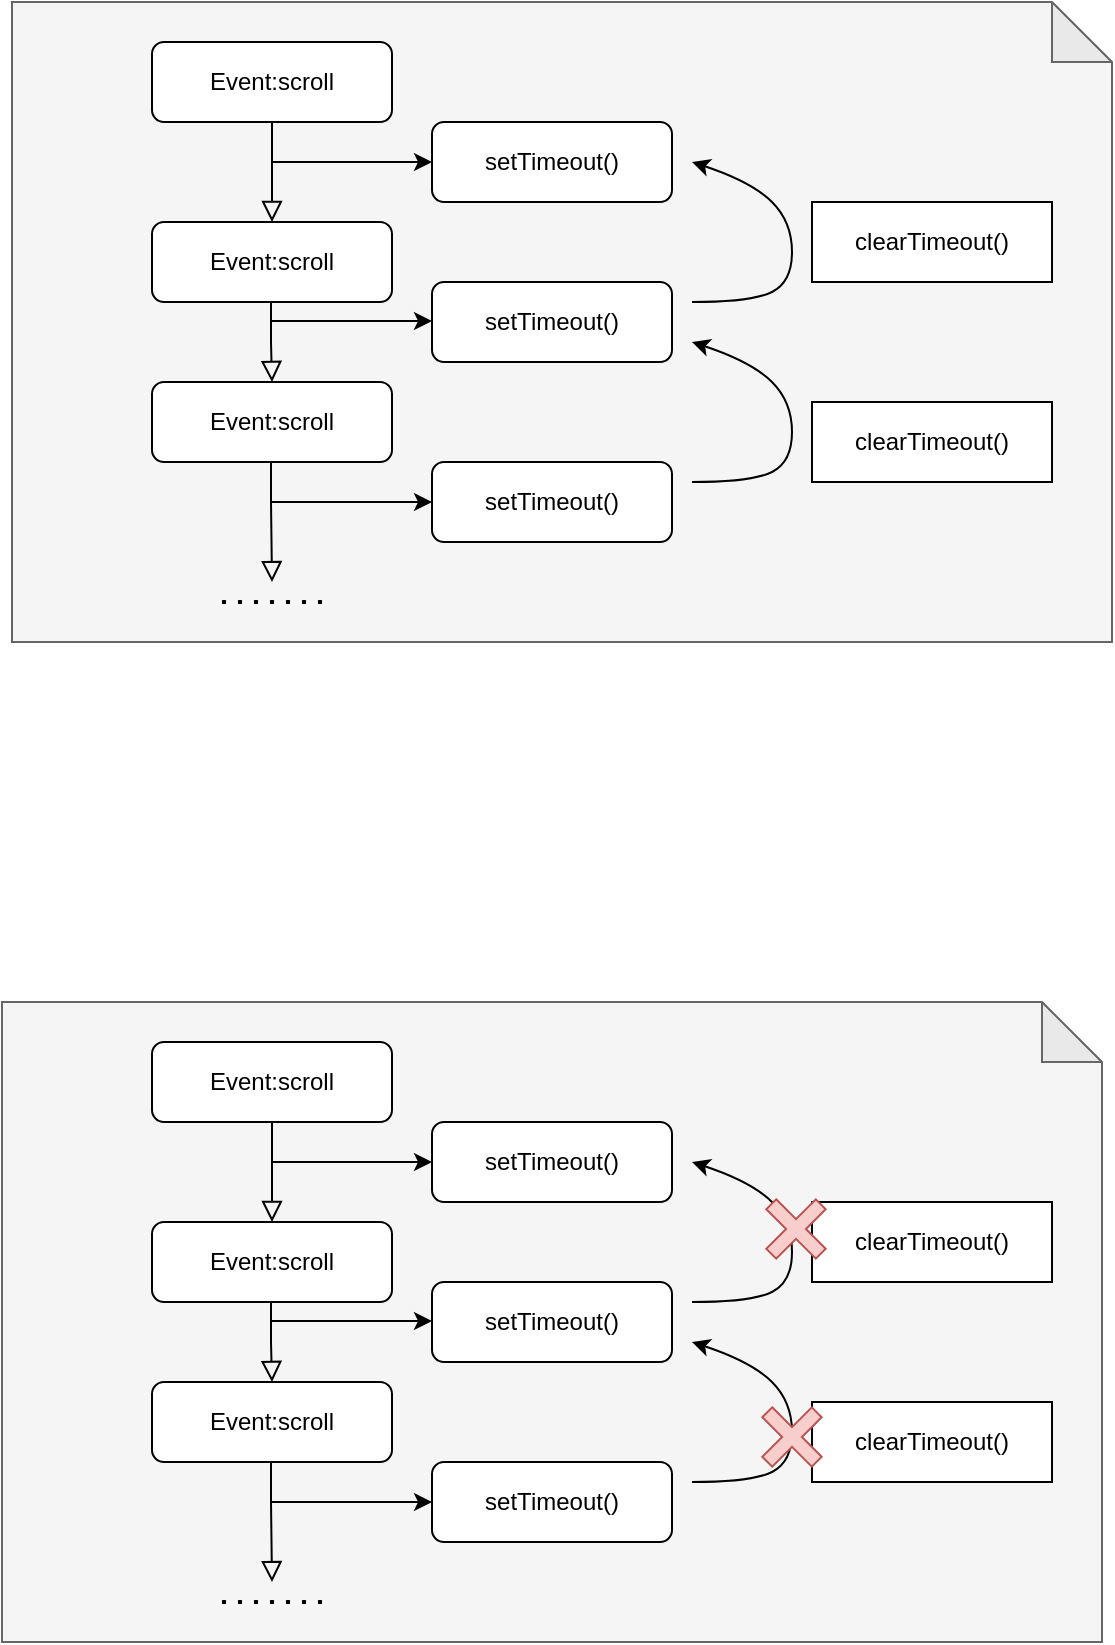 <mxfile version="20.4.0" type="github" pages="2">
  <diagram id="C5RBs43oDa-KdzZeNtuy" name="Page-1">
    <mxGraphModel dx="2066" dy="1076" grid="1" gridSize="10" guides="1" tooltips="1" connect="1" arrows="1" fold="1" page="1" pageScale="1" pageWidth="827" pageHeight="1169" math="0" shadow="0">
      <root>
        <mxCell id="WIyWlLk6GJQsqaUBKTNV-0" />
        <mxCell id="WIyWlLk6GJQsqaUBKTNV-1" parent="WIyWlLk6GJQsqaUBKTNV-0" />
        <mxCell id="HTUQ47Q79zOGyZijtLOA-17" value="" style="shape=note;whiteSpace=wrap;html=1;backgroundOutline=1;darkOpacity=0.05;fontSize=15;fillColor=#f5f5f5;fontColor=#333333;strokeColor=#666666;" vertex="1" parent="WIyWlLk6GJQsqaUBKTNV-1">
          <mxGeometry x="130" y="60" width="550" height="320" as="geometry" />
        </mxCell>
        <mxCell id="HTUQ47Q79zOGyZijtLOA-35" value="" style="shape=note;whiteSpace=wrap;html=1;backgroundOutline=1;darkOpacity=0.05;fontSize=15;fillColor=#f5f5f5;strokeColor=#666666;fontColor=#333333;" vertex="1" parent="WIyWlLk6GJQsqaUBKTNV-1">
          <mxGeometry x="125" y="560" width="550" height="320" as="geometry" />
        </mxCell>
        <mxCell id="WIyWlLk6GJQsqaUBKTNV-2" value="" style="rounded=0;html=1;jettySize=auto;orthogonalLoop=1;fontSize=11;endArrow=block;endFill=0;endSize=8;strokeWidth=1;shadow=0;labelBackgroundColor=none;edgeStyle=orthogonalEdgeStyle;" parent="WIyWlLk6GJQsqaUBKTNV-1" source="WIyWlLk6GJQsqaUBKTNV-3" edge="1">
          <mxGeometry relative="1" as="geometry">
            <mxPoint x="260" y="170" as="targetPoint" />
          </mxGeometry>
        </mxCell>
        <mxCell id="WIyWlLk6GJQsqaUBKTNV-3" value="Event:scroll" style="rounded=1;whiteSpace=wrap;html=1;fontSize=12;glass=0;strokeWidth=1;shadow=0;" parent="WIyWlLk6GJQsqaUBKTNV-1" vertex="1">
          <mxGeometry x="200" y="80" width="120" height="40" as="geometry" />
        </mxCell>
        <mxCell id="WIyWlLk6GJQsqaUBKTNV-7" value="setTimeout()" style="rounded=1;whiteSpace=wrap;html=1;fontSize=12;glass=0;strokeWidth=1;shadow=0;" parent="WIyWlLk6GJQsqaUBKTNV-1" vertex="1">
          <mxGeometry x="340" y="120" width="120" height="40" as="geometry" />
        </mxCell>
        <mxCell id="8ZvXm0cZlDAiUcJPm1M4-1" value="Event:scroll" style="rounded=1;whiteSpace=wrap;html=1;fontSize=12;glass=0;strokeWidth=1;shadow=0;" vertex="1" parent="WIyWlLk6GJQsqaUBKTNV-1">
          <mxGeometry x="200" y="170" width="120" height="40" as="geometry" />
        </mxCell>
        <mxCell id="8ZvXm0cZlDAiUcJPm1M4-4" value="Event:scroll" style="rounded=1;whiteSpace=wrap;html=1;fontSize=12;glass=0;strokeWidth=1;shadow=0;" vertex="1" parent="WIyWlLk6GJQsqaUBKTNV-1">
          <mxGeometry x="200" y="250" width="120" height="40" as="geometry" />
        </mxCell>
        <mxCell id="8ZvXm0cZlDAiUcJPm1M4-7" value="" style="rounded=0;html=1;jettySize=auto;orthogonalLoop=1;fontSize=11;endArrow=block;endFill=0;endSize=8;strokeWidth=1;shadow=0;labelBackgroundColor=none;edgeStyle=orthogonalEdgeStyle;" edge="1" parent="WIyWlLk6GJQsqaUBKTNV-1">
          <mxGeometry y="30" relative="1" as="geometry">
            <mxPoint as="offset" />
            <mxPoint x="259.5" y="210" as="sourcePoint" />
            <mxPoint x="260" y="250" as="targetPoint" />
            <Array as="points">
              <mxPoint x="260" y="230" />
              <mxPoint x="260" y="230" />
            </Array>
          </mxGeometry>
        </mxCell>
        <mxCell id="8ZvXm0cZlDAiUcJPm1M4-11" value="setTimeout()" style="rounded=1;whiteSpace=wrap;html=1;fontSize=12;glass=0;strokeWidth=1;shadow=0;" vertex="1" parent="WIyWlLk6GJQsqaUBKTNV-1">
          <mxGeometry x="340" y="200" width="120" height="40" as="geometry" />
        </mxCell>
        <mxCell id="8ZvXm0cZlDAiUcJPm1M4-15" value="" style="endArrow=classic;html=1;rounded=0;" edge="1" parent="WIyWlLk6GJQsqaUBKTNV-1">
          <mxGeometry width="50" height="50" relative="1" as="geometry">
            <mxPoint x="260" y="219.5" as="sourcePoint" />
            <mxPoint x="340" y="219.5" as="targetPoint" />
          </mxGeometry>
        </mxCell>
        <mxCell id="8ZvXm0cZlDAiUcJPm1M4-16" value="" style="endArrow=classic;html=1;rounded=0;" edge="1" parent="WIyWlLk6GJQsqaUBKTNV-1">
          <mxGeometry width="50" height="50" relative="1" as="geometry">
            <mxPoint x="260" y="140" as="sourcePoint" />
            <mxPoint x="340" y="140" as="targetPoint" />
          </mxGeometry>
        </mxCell>
        <mxCell id="8ZvXm0cZlDAiUcJPm1M4-17" value="setTimeout()" style="rounded=1;whiteSpace=wrap;html=1;fontSize=12;glass=0;strokeWidth=1;shadow=0;" vertex="1" parent="WIyWlLk6GJQsqaUBKTNV-1">
          <mxGeometry x="340" y="290" width="120" height="40" as="geometry" />
        </mxCell>
        <mxCell id="8ZvXm0cZlDAiUcJPm1M4-18" value="" style="endArrow=classic;html=1;rounded=0;" edge="1" parent="WIyWlLk6GJQsqaUBKTNV-1">
          <mxGeometry width="50" height="50" relative="1" as="geometry">
            <mxPoint x="260" y="310" as="sourcePoint" />
            <mxPoint x="340" y="310" as="targetPoint" />
          </mxGeometry>
        </mxCell>
        <mxCell id="8ZvXm0cZlDAiUcJPm1M4-19" value="" style="rounded=0;html=1;jettySize=auto;orthogonalLoop=1;fontSize=11;endArrow=block;endFill=0;endSize=8;strokeWidth=1;shadow=0;labelBackgroundColor=none;edgeStyle=orthogonalEdgeStyle;" edge="1" parent="WIyWlLk6GJQsqaUBKTNV-1">
          <mxGeometry y="30" relative="1" as="geometry">
            <mxPoint as="offset" />
            <mxPoint x="259.5" y="290" as="sourcePoint" />
            <mxPoint x="260" y="350" as="targetPoint" />
            <Array as="points">
              <mxPoint x="260" y="310" />
              <mxPoint x="260" y="310" />
            </Array>
          </mxGeometry>
        </mxCell>
        <mxCell id="8ZvXm0cZlDAiUcJPm1M4-27" value="" style="curved=1;endArrow=classic;html=1;rounded=0;" edge="1" parent="WIyWlLk6GJQsqaUBKTNV-1">
          <mxGeometry width="50" height="50" relative="1" as="geometry">
            <mxPoint x="470" y="300" as="sourcePoint" />
            <mxPoint x="470" y="230" as="targetPoint" />
            <Array as="points">
              <mxPoint x="500" y="300" />
              <mxPoint x="520" y="290" />
              <mxPoint x="520" y="260" />
              <mxPoint x="500" y="240" />
              <mxPoint x="470" y="230" />
            </Array>
          </mxGeometry>
        </mxCell>
        <mxCell id="8ZvXm0cZlDAiUcJPm1M4-30" value="" style="curved=1;endArrow=classic;html=1;rounded=0;" edge="1" parent="WIyWlLk6GJQsqaUBKTNV-1">
          <mxGeometry width="50" height="50" relative="1" as="geometry">
            <mxPoint x="470" y="210" as="sourcePoint" />
            <mxPoint x="470" y="140" as="targetPoint" />
            <Array as="points">
              <mxPoint x="500" y="210" />
              <mxPoint x="520" y="200" />
              <mxPoint x="520" y="170" />
              <mxPoint x="500" y="150" />
              <mxPoint x="470" y="140" />
            </Array>
          </mxGeometry>
        </mxCell>
        <mxCell id="8ZvXm0cZlDAiUcJPm1M4-31" value="" style="endArrow=none;dashed=1;html=1;dashPattern=1 3;strokeWidth=2;rounded=0;" edge="1" parent="WIyWlLk6GJQsqaUBKTNV-1">
          <mxGeometry width="50" height="50" relative="1" as="geometry">
            <mxPoint x="235" y="360" as="sourcePoint" />
            <mxPoint x="285" y="360" as="targetPoint" />
          </mxGeometry>
        </mxCell>
        <mxCell id="8ZvXm0cZlDAiUcJPm1M4-32" value="clearTimeout()" style="rounded=0;whiteSpace=wrap;html=1;" vertex="1" parent="WIyWlLk6GJQsqaUBKTNV-1">
          <mxGeometry x="530" y="160" width="120" height="40" as="geometry" />
        </mxCell>
        <mxCell id="8ZvXm0cZlDAiUcJPm1M4-34" value="clearTimeout()" style="rounded=0;whiteSpace=wrap;html=1;" vertex="1" parent="WIyWlLk6GJQsqaUBKTNV-1">
          <mxGeometry x="530" y="260" width="120" height="40" as="geometry" />
        </mxCell>
        <mxCell id="HTUQ47Q79zOGyZijtLOA-18" value="" style="rounded=0;html=1;jettySize=auto;orthogonalLoop=1;fontSize=11;endArrow=block;endFill=0;endSize=8;strokeWidth=1;shadow=0;labelBackgroundColor=none;edgeStyle=orthogonalEdgeStyle;" edge="1" parent="WIyWlLk6GJQsqaUBKTNV-1" source="HTUQ47Q79zOGyZijtLOA-19">
          <mxGeometry relative="1" as="geometry">
            <mxPoint x="260" y="670" as="targetPoint" />
          </mxGeometry>
        </mxCell>
        <mxCell id="HTUQ47Q79zOGyZijtLOA-19" value="Event:scroll" style="rounded=1;whiteSpace=wrap;html=1;fontSize=12;glass=0;strokeWidth=1;shadow=0;" vertex="1" parent="WIyWlLk6GJQsqaUBKTNV-1">
          <mxGeometry x="200" y="580" width="120" height="40" as="geometry" />
        </mxCell>
        <mxCell id="HTUQ47Q79zOGyZijtLOA-20" value="setTimeout()" style="rounded=1;whiteSpace=wrap;html=1;fontSize=12;glass=0;strokeWidth=1;shadow=0;" vertex="1" parent="WIyWlLk6GJQsqaUBKTNV-1">
          <mxGeometry x="340" y="620" width="120" height="40" as="geometry" />
        </mxCell>
        <mxCell id="HTUQ47Q79zOGyZijtLOA-21" value="Event:scroll" style="rounded=1;whiteSpace=wrap;html=1;fontSize=12;glass=0;strokeWidth=1;shadow=0;" vertex="1" parent="WIyWlLk6GJQsqaUBKTNV-1">
          <mxGeometry x="200" y="670" width="120" height="40" as="geometry" />
        </mxCell>
        <mxCell id="HTUQ47Q79zOGyZijtLOA-22" value="Event:scroll" style="rounded=1;whiteSpace=wrap;html=1;fontSize=12;glass=0;strokeWidth=1;shadow=0;" vertex="1" parent="WIyWlLk6GJQsqaUBKTNV-1">
          <mxGeometry x="200" y="750" width="120" height="40" as="geometry" />
        </mxCell>
        <mxCell id="HTUQ47Q79zOGyZijtLOA-23" value="" style="rounded=0;html=1;jettySize=auto;orthogonalLoop=1;fontSize=11;endArrow=block;endFill=0;endSize=8;strokeWidth=1;shadow=0;labelBackgroundColor=none;edgeStyle=orthogonalEdgeStyle;" edge="1" parent="WIyWlLk6GJQsqaUBKTNV-1">
          <mxGeometry y="30" relative="1" as="geometry">
            <mxPoint as="offset" />
            <mxPoint x="259.5" y="710" as="sourcePoint" />
            <mxPoint x="260" y="750" as="targetPoint" />
            <Array as="points">
              <mxPoint x="260" y="730" />
              <mxPoint x="260" y="730" />
            </Array>
          </mxGeometry>
        </mxCell>
        <mxCell id="HTUQ47Q79zOGyZijtLOA-24" value="setTimeout()" style="rounded=1;whiteSpace=wrap;html=1;fontSize=12;glass=0;strokeWidth=1;shadow=0;" vertex="1" parent="WIyWlLk6GJQsqaUBKTNV-1">
          <mxGeometry x="340" y="700" width="120" height="40" as="geometry" />
        </mxCell>
        <mxCell id="HTUQ47Q79zOGyZijtLOA-25" value="" style="endArrow=classic;html=1;rounded=0;" edge="1" parent="WIyWlLk6GJQsqaUBKTNV-1">
          <mxGeometry width="50" height="50" relative="1" as="geometry">
            <mxPoint x="260" y="719.5" as="sourcePoint" />
            <mxPoint x="340" y="719.5" as="targetPoint" />
          </mxGeometry>
        </mxCell>
        <mxCell id="HTUQ47Q79zOGyZijtLOA-26" value="" style="endArrow=classic;html=1;rounded=0;" edge="1" parent="WIyWlLk6GJQsqaUBKTNV-1">
          <mxGeometry width="50" height="50" relative="1" as="geometry">
            <mxPoint x="260" y="640" as="sourcePoint" />
            <mxPoint x="340" y="640" as="targetPoint" />
          </mxGeometry>
        </mxCell>
        <mxCell id="HTUQ47Q79zOGyZijtLOA-27" value="setTimeout()" style="rounded=1;whiteSpace=wrap;html=1;fontSize=12;glass=0;strokeWidth=1;shadow=0;" vertex="1" parent="WIyWlLk6GJQsqaUBKTNV-1">
          <mxGeometry x="340" y="790" width="120" height="40" as="geometry" />
        </mxCell>
        <mxCell id="HTUQ47Q79zOGyZijtLOA-28" value="" style="endArrow=classic;html=1;rounded=0;" edge="1" parent="WIyWlLk6GJQsqaUBKTNV-1">
          <mxGeometry width="50" height="50" relative="1" as="geometry">
            <mxPoint x="260" y="810" as="sourcePoint" />
            <mxPoint x="340" y="810" as="targetPoint" />
          </mxGeometry>
        </mxCell>
        <mxCell id="HTUQ47Q79zOGyZijtLOA-29" value="" style="rounded=0;html=1;jettySize=auto;orthogonalLoop=1;fontSize=11;endArrow=block;endFill=0;endSize=8;strokeWidth=1;shadow=0;labelBackgroundColor=none;edgeStyle=orthogonalEdgeStyle;" edge="1" parent="WIyWlLk6GJQsqaUBKTNV-1">
          <mxGeometry y="30" relative="1" as="geometry">
            <mxPoint as="offset" />
            <mxPoint x="259.5" y="790" as="sourcePoint" />
            <mxPoint x="260" y="850" as="targetPoint" />
            <Array as="points">
              <mxPoint x="260" y="810" />
              <mxPoint x="260" y="810" />
            </Array>
          </mxGeometry>
        </mxCell>
        <mxCell id="HTUQ47Q79zOGyZijtLOA-30" value="" style="curved=1;endArrow=classic;html=1;rounded=0;" edge="1" parent="WIyWlLk6GJQsqaUBKTNV-1">
          <mxGeometry width="50" height="50" relative="1" as="geometry">
            <mxPoint x="470" y="800" as="sourcePoint" />
            <mxPoint x="470" y="730" as="targetPoint" />
            <Array as="points">
              <mxPoint x="500" y="800" />
              <mxPoint x="520" y="790" />
              <mxPoint x="520" y="760" />
              <mxPoint x="500" y="740" />
              <mxPoint x="470" y="730" />
            </Array>
          </mxGeometry>
        </mxCell>
        <mxCell id="HTUQ47Q79zOGyZijtLOA-31" value="" style="curved=1;endArrow=classic;html=1;rounded=0;" edge="1" parent="WIyWlLk6GJQsqaUBKTNV-1">
          <mxGeometry width="50" height="50" relative="1" as="geometry">
            <mxPoint x="470" y="710" as="sourcePoint" />
            <mxPoint x="470" y="640" as="targetPoint" />
            <Array as="points">
              <mxPoint x="500" y="710" />
              <mxPoint x="520" y="700" />
              <mxPoint x="520" y="670" />
              <mxPoint x="500" y="650" />
              <mxPoint x="470" y="640" />
            </Array>
          </mxGeometry>
        </mxCell>
        <mxCell id="HTUQ47Q79zOGyZijtLOA-32" value="" style="endArrow=none;dashed=1;html=1;dashPattern=1 3;strokeWidth=2;rounded=0;" edge="1" parent="WIyWlLk6GJQsqaUBKTNV-1">
          <mxGeometry width="50" height="50" relative="1" as="geometry">
            <mxPoint x="235" y="860" as="sourcePoint" />
            <mxPoint x="285" y="860" as="targetPoint" />
          </mxGeometry>
        </mxCell>
        <mxCell id="HTUQ47Q79zOGyZijtLOA-33" value="clearTimeout()" style="rounded=0;whiteSpace=wrap;html=1;" vertex="1" parent="WIyWlLk6GJQsqaUBKTNV-1">
          <mxGeometry x="530" y="660" width="120" height="40" as="geometry" />
        </mxCell>
        <mxCell id="HTUQ47Q79zOGyZijtLOA-34" value="clearTimeout()" style="rounded=0;whiteSpace=wrap;html=1;" vertex="1" parent="WIyWlLk6GJQsqaUBKTNV-1">
          <mxGeometry x="530" y="760" width="120" height="40" as="geometry" />
        </mxCell>
        <mxCell id="HTUQ47Q79zOGyZijtLOA-38" value="" style="shape=cross;whiteSpace=wrap;html=1;fontSize=15;fillColor=#f8cecc;rotation=45;strokeColor=#b85450;" vertex="1" parent="WIyWlLk6GJQsqaUBKTNV-1">
          <mxGeometry x="502.5" y="760" width="35" height="35" as="geometry" />
        </mxCell>
        <mxCell id="HTUQ47Q79zOGyZijtLOA-41" value="" style="shape=cross;whiteSpace=wrap;html=1;fontSize=15;fillColor=#f8cecc;rotation=45;strokeColor=#b85450;" vertex="1" parent="WIyWlLk6GJQsqaUBKTNV-1">
          <mxGeometry x="504.5" y="656" width="35" height="35" as="geometry" />
        </mxCell>
      </root>
    </mxGraphModel>
  </diagram>
  <diagram id="toU0pr13ZtXKGoF4u1mf" name="Page-2">
    <mxGraphModel dx="2066" dy="1076" grid="1" gridSize="10" guides="1" tooltips="1" connect="1" arrows="1" fold="1" page="1" pageScale="1" pageWidth="850" pageHeight="1100" math="0" shadow="0">
      <root>
        <mxCell id="0" />
        <mxCell id="1" parent="0" />
        <mxCell id="diuCVu-CRUGVt4WfPrIT-15" value="" style="shape=note;whiteSpace=wrap;html=1;backgroundOutline=1;darkOpacity=0.05;fontSize=15;fillColor=#dae8fc;strokeColor=#6c8ebf;" vertex="1" parent="1">
          <mxGeometry x="80" y="110" width="660" height="380" as="geometry" />
        </mxCell>
        <mxCell id="44KVDnqym1EpZh7uUWuz-1" value="" style="ellipse;shape=doubleEllipse;whiteSpace=wrap;html=1;aspect=fixed;fontSize=15;fillColor=#dae8fc;strokeColor=#6c8ebf;" vertex="1" parent="1">
          <mxGeometry x="117.5" y="225" width="165" height="165" as="geometry" />
        </mxCell>
        <mxCell id="diuCVu-CRUGVt4WfPrIT-1" value="&lt;font style=&quot;font-size: 19px;&quot;&gt;Action +&lt;/font&gt;" style="rounded=1;whiteSpace=wrap;html=1;" vertex="1" parent="1">
          <mxGeometry x="340" y="170" width="120" height="60" as="geometry" />
        </mxCell>
        <mxCell id="diuCVu-CRUGVt4WfPrIT-3" value="" style="rounded=0;html=1;jettySize=auto;orthogonalLoop=1;fontSize=11;endArrow=block;endFill=0;endSize=8;strokeWidth=1;shadow=0;labelBackgroundColor=none;edgeStyle=orthogonalEdgeStyle;" edge="1" parent="1">
          <mxGeometry y="30" relative="1" as="geometry">
            <mxPoint as="offset" />
            <mxPoint x="399.5" y="230" as="sourcePoint" />
            <mxPoint x="400" y="270" as="targetPoint" />
            <Array as="points">
              <mxPoint x="400" y="250" />
              <mxPoint x="400" y="250" />
            </Array>
          </mxGeometry>
        </mxCell>
        <mxCell id="diuCVu-CRUGVt4WfPrIT-4" value="&lt;font style=&quot;font-size: 17px;&quot;&gt;Action&amp;nbsp; &amp;nbsp;&amp;gt; &amp;lt; +&lt;/font&gt;" style="rounded=1;whiteSpace=wrap;html=1;" vertex="1" parent="1">
          <mxGeometry x="344" y="270" width="120" height="60" as="geometry" />
        </mxCell>
        <mxCell id="diuCVu-CRUGVt4WfPrIT-5" value="" style="rounded=0;html=1;jettySize=auto;orthogonalLoop=1;fontSize=11;endArrow=block;endFill=0;endSize=8;strokeWidth=1;shadow=0;labelBackgroundColor=none;edgeStyle=orthogonalEdgeStyle;" edge="1" parent="1" target="diuCVu-CRUGVt4WfPrIT-6">
          <mxGeometry y="30" relative="1" as="geometry">
            <mxPoint as="offset" />
            <mxPoint x="399.5" y="330" as="sourcePoint" />
            <mxPoint x="400" y="370" as="targetPoint" />
            <Array as="points">
              <mxPoint x="400" y="350" />
              <mxPoint x="400" y="350" />
            </Array>
          </mxGeometry>
        </mxCell>
        <mxCell id="diuCVu-CRUGVt4WfPrIT-6" value="&lt;font style=&quot;font-size: 23px;&quot;&gt;+&lt;/font&gt;" style="ellipse;whiteSpace=wrap;html=1;aspect=fixed;fontSize=12;" vertex="1" parent="1">
          <mxGeometry x="370" y="380" width="60" height="60" as="geometry" />
        </mxCell>
        <mxCell id="diuCVu-CRUGVt4WfPrIT-7" value="" style="endArrow=classic;startArrow=classic;html=1;rounded=0;fontSize=23;" edge="1" parent="1">
          <mxGeometry width="50" height="50" relative="1" as="geometry">
            <mxPoint x="490" y="380" as="sourcePoint" />
            <mxPoint x="490" y="230" as="targetPoint" />
          </mxGeometry>
        </mxCell>
        <mxCell id="diuCVu-CRUGVt4WfPrIT-8" value="&lt;font size=&quot;1&quot; style=&quot;&quot;&gt;&lt;i style=&quot;font-size: 15px;&quot;&gt;Transition&lt;/i&gt;&lt;/font&gt;" style="text;html=1;strokeColor=none;fillColor=none;align=center;verticalAlign=middle;whiteSpace=wrap;rounded=0;fontSize=23;" vertex="1" parent="1">
          <mxGeometry x="510" y="285" width="60" height="30" as="geometry" />
        </mxCell>
        <mxCell id="diuCVu-CRUGVt4WfPrIT-9" value="&lt;font color=&quot;#009900&quot; style=&quot;font-size: 17px;&quot;&gt;IsScrolling&lt;/font&gt;" style="text;html=1;strokeColor=none;fillColor=none;align=center;verticalAlign=middle;whiteSpace=wrap;rounded=0;fontSize=23;" vertex="1" parent="1">
          <mxGeometry x="500" y="390" width="60" height="30" as="geometry" />
        </mxCell>
        <mxCell id="diuCVu-CRUGVt4WfPrIT-10" value="&lt;font color=&quot;#ff0000&quot; style=&quot;font-size: 17px;&quot;&gt;!IsScrolling&lt;/font&gt;" style="text;html=1;strokeColor=none;fillColor=none;align=center;verticalAlign=middle;whiteSpace=wrap;rounded=0;fontSize=23;" vertex="1" parent="1">
          <mxGeometry x="500" y="190" width="60" height="30" as="geometry" />
        </mxCell>
        <mxCell id="diuCVu-CRUGVt4WfPrIT-11" value="&lt;font style=&quot;font-size: 15px;&quot;&gt;&lt;i&gt;&amp;lt;span&amp;gt; with&lt;br&gt;&amp;nbsp;transitioning width&lt;br&gt;from 40px to 0px&lt;br&gt;&amp;amp; overflow :hidden&lt;br&gt;&lt;/i&gt;&lt;/font&gt;" style="text;html=1;align=center;verticalAlign=middle;resizable=0;points=[];autosize=1;strokeColor=none;fillColor=none;fontSize=17;" vertex="1" parent="1">
          <mxGeometry x="125" y="250" width="150" height="100" as="geometry" />
        </mxCell>
        <mxCell id="diuCVu-CRUGVt4WfPrIT-12" value="" style="ellipse;whiteSpace=wrap;html=1;fontSize=15;fillColor=none;" vertex="1" parent="1">
          <mxGeometry x="350" y="280" width="60" height="40" as="geometry" />
        </mxCell>
        <mxCell id="44KVDnqym1EpZh7uUWuz-2" value="" style="endArrow=classic;html=1;rounded=0;fontSize=15;" edge="1" parent="1">
          <mxGeometry width="50" height="50" relative="1" as="geometry">
            <mxPoint x="350" y="299.5" as="sourcePoint" />
            <mxPoint x="280" y="299.5" as="targetPoint" />
          </mxGeometry>
        </mxCell>
        <mxCell id="diuCVu-CRUGVt4WfPrIT-2" value="&lt;font size=&quot;1&quot; style=&quot;&quot;&gt;&lt;i style=&quot;font-size: 20px;&quot;&gt;button&lt;/i&gt;&lt;/font&gt;" style="text;html=1;strokeColor=none;fillColor=none;align=center;verticalAlign=middle;whiteSpace=wrap;rounded=0;fontSize=19;" vertex="1" parent="1">
          <mxGeometry x="365" y="120" width="60" height="30" as="geometry" />
        </mxCell>
      </root>
    </mxGraphModel>
  </diagram>
</mxfile>
